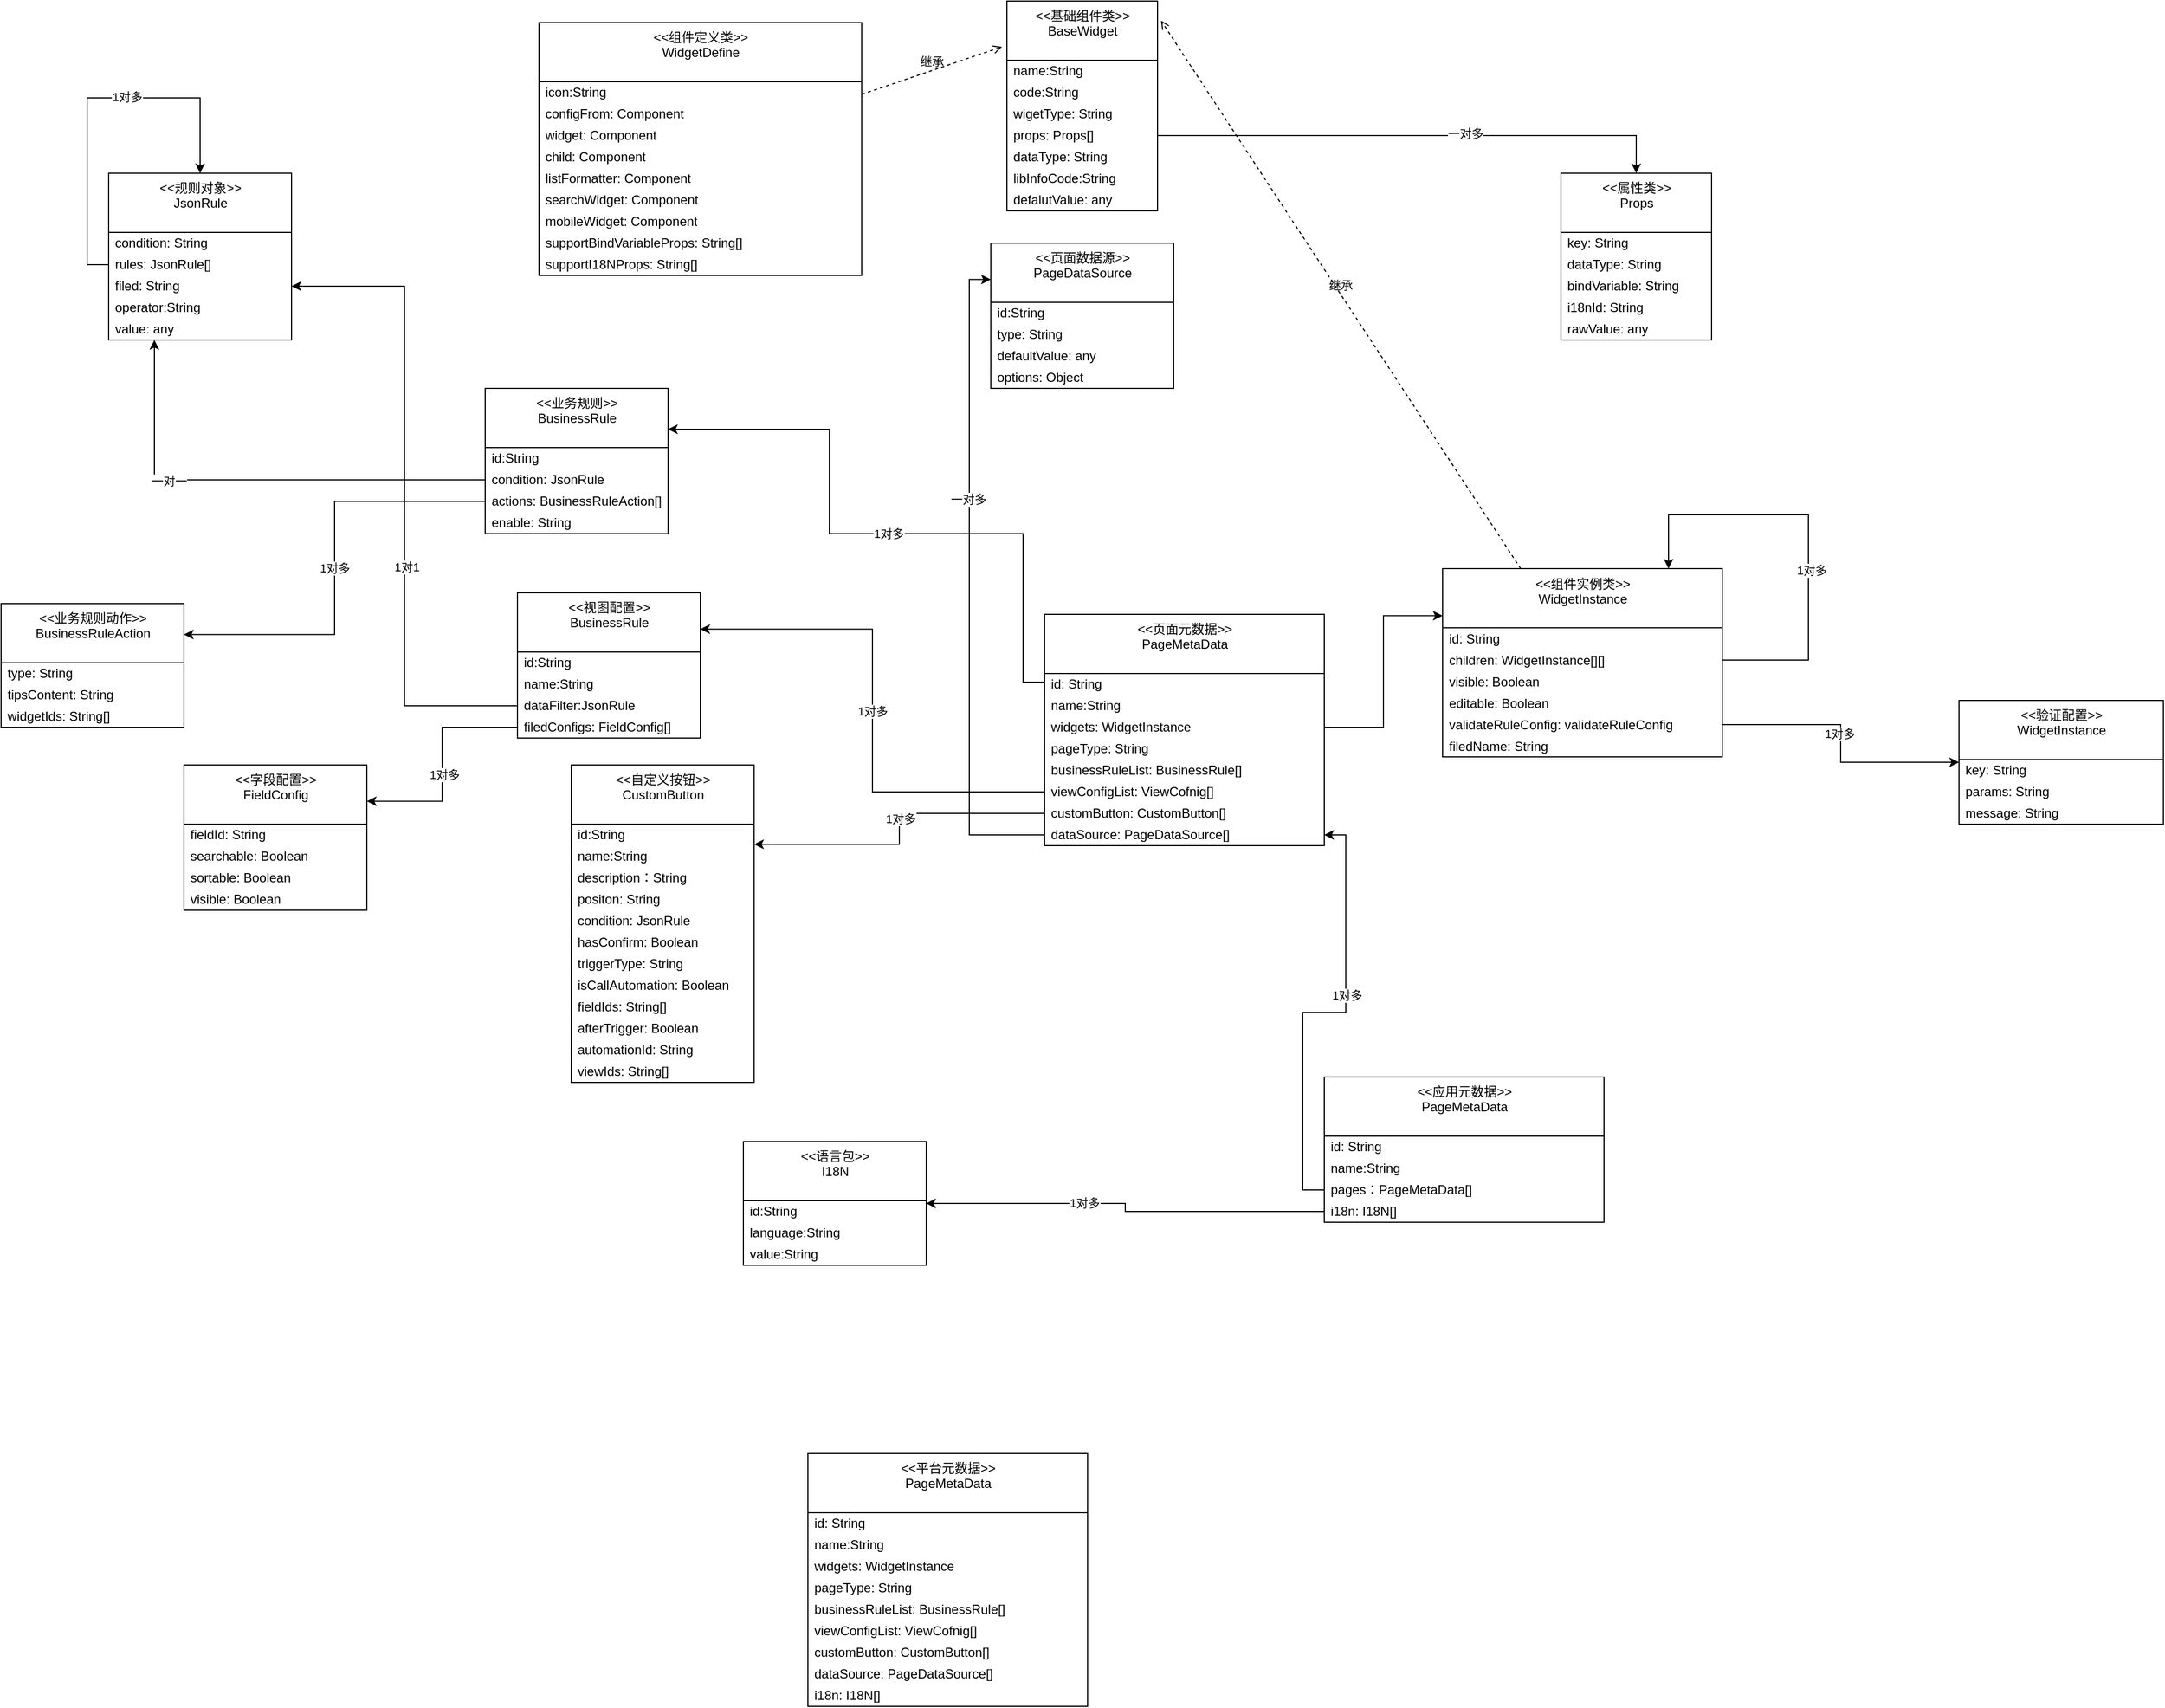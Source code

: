 <mxfile version="17.4.0" type="github">
  <diagram id="vAMlp3YLuijeeZTll3_J" name="Page-1">
    <mxGraphModel dx="2411" dy="1023" grid="1" gridSize="10" guides="1" tooltips="1" connect="1" arrows="1" fold="1" page="1" pageScale="1" pageWidth="827" pageHeight="1169" math="0" shadow="0">
      <root>
        <mxCell id="0" />
        <mxCell id="1" parent="0" />
        <mxCell id="EWt5b8vn7UuF1jzuAeMk-30" value="&amp;lt;&amp;lt;基础组件类&amp;gt;&amp;gt;&lt;br&gt;BaseWidget&lt;br&gt;" style="swimlane;fontStyle=0;align=center;verticalAlign=top;childLayout=stackLayout;horizontal=1;startSize=55;horizontalStack=0;resizeParent=1;resizeParentMax=0;resizeLast=0;collapsible=0;marginBottom=0;html=1;" parent="1" vertex="1">
          <mxGeometry x="235" y="300" width="140" height="195" as="geometry" />
        </mxCell>
        <mxCell id="EWt5b8vn7UuF1jzuAeMk-32" value="name:String" style="text;html=1;strokeColor=none;fillColor=none;align=left;verticalAlign=middle;spacingLeft=4;spacingRight=4;overflow=hidden;rotatable=0;points=[[0,0.5],[1,0.5]];portConstraint=eastwest;" parent="EWt5b8vn7UuF1jzuAeMk-30" vertex="1">
          <mxGeometry y="55" width="140" height="20" as="geometry" />
        </mxCell>
        <mxCell id="EWt5b8vn7UuF1jzuAeMk-39" value="code:String" style="text;html=1;strokeColor=none;fillColor=none;align=left;verticalAlign=middle;spacingLeft=4;spacingRight=4;overflow=hidden;rotatable=0;points=[[0,0.5],[1,0.5]];portConstraint=eastwest;" parent="EWt5b8vn7UuF1jzuAeMk-30" vertex="1">
          <mxGeometry y="75" width="140" height="20" as="geometry" />
        </mxCell>
        <mxCell id="EWt5b8vn7UuF1jzuAeMk-40" value="wigetType: String" style="text;html=1;strokeColor=none;fillColor=none;align=left;verticalAlign=middle;spacingLeft=4;spacingRight=4;overflow=hidden;rotatable=0;points=[[0,0.5],[1,0.5]];portConstraint=eastwest;" parent="EWt5b8vn7UuF1jzuAeMk-30" vertex="1">
          <mxGeometry y="95" width="140" height="20" as="geometry" />
        </mxCell>
        <mxCell id="EWt5b8vn7UuF1jzuAeMk-41" value="props: Props[]" style="text;html=1;strokeColor=none;fillColor=none;align=left;verticalAlign=middle;spacingLeft=4;spacingRight=4;overflow=hidden;rotatable=0;points=[[0,0.5],[1,0.5]];portConstraint=eastwest;" parent="EWt5b8vn7UuF1jzuAeMk-30" vertex="1">
          <mxGeometry y="115" width="140" height="20" as="geometry" />
        </mxCell>
        <mxCell id="EWt5b8vn7UuF1jzuAeMk-42" value="dataType: String" style="text;html=1;strokeColor=none;fillColor=none;align=left;verticalAlign=middle;spacingLeft=4;spacingRight=4;overflow=hidden;rotatable=0;points=[[0,0.5],[1,0.5]];portConstraint=eastwest;" parent="EWt5b8vn7UuF1jzuAeMk-30" vertex="1">
          <mxGeometry y="135" width="140" height="20" as="geometry" />
        </mxCell>
        <mxCell id="EWt5b8vn7UuF1jzuAeMk-33" value="&lt;span style=&quot;color: rgb(0 , 0 , 0)&quot;&gt;libInfoCode:String&lt;/span&gt;" style="text;html=1;strokeColor=none;fillColor=none;align=left;verticalAlign=middle;spacingLeft=4;spacingRight=4;overflow=hidden;rotatable=0;points=[[0,0.5],[1,0.5]];portConstraint=eastwest;fontColor=#808080;" parent="EWt5b8vn7UuF1jzuAeMk-30" vertex="1">
          <mxGeometry y="155" width="140" height="20" as="geometry" />
        </mxCell>
        <mxCell id="EWt5b8vn7UuF1jzuAeMk-43" value="&lt;span style=&quot;color: rgb(0 , 0 , 0)&quot;&gt;defalutValue: any&lt;/span&gt;" style="text;html=1;strokeColor=none;fillColor=none;align=left;verticalAlign=middle;spacingLeft=4;spacingRight=4;overflow=hidden;rotatable=0;points=[[0,0.5],[1,0.5]];portConstraint=eastwest;fontColor=#808080;" parent="EWt5b8vn7UuF1jzuAeMk-30" vertex="1">
          <mxGeometry y="175" width="140" height="20" as="geometry" />
        </mxCell>
        <mxCell id="EWt5b8vn7UuF1jzuAeMk-46" value="&amp;lt;&amp;lt;组件定义类&amp;gt;&amp;gt;&lt;br&gt;WidgetDefine" style="swimlane;fontStyle=0;align=center;verticalAlign=top;childLayout=stackLayout;horizontal=1;startSize=55;horizontalStack=0;resizeParent=1;resizeParentMax=0;resizeLast=0;collapsible=0;marginBottom=0;html=1;" parent="1" vertex="1">
          <mxGeometry x="-200" y="320" width="300" height="235" as="geometry" />
        </mxCell>
        <mxCell id="EWt5b8vn7UuF1jzuAeMk-47" value="icon:String" style="text;html=1;strokeColor=none;fillColor=none;align=left;verticalAlign=middle;spacingLeft=4;spacingRight=4;overflow=hidden;rotatable=0;points=[[0,0.5],[1,0.5]];portConstraint=eastwest;" parent="EWt5b8vn7UuF1jzuAeMk-46" vertex="1">
          <mxGeometry y="55" width="300" height="20" as="geometry" />
        </mxCell>
        <mxCell id="EWt5b8vn7UuF1jzuAeMk-48" value="configFrom: Component" style="text;html=1;strokeColor=none;fillColor=none;align=left;verticalAlign=middle;spacingLeft=4;spacingRight=4;overflow=hidden;rotatable=0;points=[[0,0.5],[1,0.5]];portConstraint=eastwest;" parent="EWt5b8vn7UuF1jzuAeMk-46" vertex="1">
          <mxGeometry y="75" width="300" height="20" as="geometry" />
        </mxCell>
        <mxCell id="EWt5b8vn7UuF1jzuAeMk-49" value="widget: Component" style="text;html=1;strokeColor=none;fillColor=none;align=left;verticalAlign=middle;spacingLeft=4;spacingRight=4;overflow=hidden;rotatable=0;points=[[0,0.5],[1,0.5]];portConstraint=eastwest;" parent="EWt5b8vn7UuF1jzuAeMk-46" vertex="1">
          <mxGeometry y="95" width="300" height="20" as="geometry" />
        </mxCell>
        <mxCell id="EWt5b8vn7UuF1jzuAeMk-50" value="child: Component" style="text;html=1;strokeColor=none;fillColor=none;align=left;verticalAlign=middle;spacingLeft=4;spacingRight=4;overflow=hidden;rotatable=0;points=[[0,0.5],[1,0.5]];portConstraint=eastwest;" parent="EWt5b8vn7UuF1jzuAeMk-46" vertex="1">
          <mxGeometry y="115" width="300" height="20" as="geometry" />
        </mxCell>
        <mxCell id="EWt5b8vn7UuF1jzuAeMk-51" value="listFormatter: Component" style="text;html=1;strokeColor=none;fillColor=none;align=left;verticalAlign=middle;spacingLeft=4;spacingRight=4;overflow=hidden;rotatable=0;points=[[0,0.5],[1,0.5]];portConstraint=eastwest;" parent="EWt5b8vn7UuF1jzuAeMk-46" vertex="1">
          <mxGeometry y="135" width="300" height="20" as="geometry" />
        </mxCell>
        <mxCell id="EWt5b8vn7UuF1jzuAeMk-52" value="&lt;font color=&quot;#000000&quot;&gt;searchWidget: Component&lt;/font&gt;" style="text;html=1;strokeColor=none;fillColor=none;align=left;verticalAlign=middle;spacingLeft=4;spacingRight=4;overflow=hidden;rotatable=0;points=[[0,0.5],[1,0.5]];portConstraint=eastwest;fontColor=#808080;" parent="EWt5b8vn7UuF1jzuAeMk-46" vertex="1">
          <mxGeometry y="155" width="300" height="20" as="geometry" />
        </mxCell>
        <mxCell id="EWt5b8vn7UuF1jzuAeMk-53" value="&lt;span style=&quot;color: rgb(0 , 0 , 0)&quot;&gt;mobileWidget: Component&lt;/span&gt;" style="text;html=1;strokeColor=none;fillColor=none;align=left;verticalAlign=middle;spacingLeft=4;spacingRight=4;overflow=hidden;rotatable=0;points=[[0,0.5],[1,0.5]];portConstraint=eastwest;fontColor=#808080;" parent="EWt5b8vn7UuF1jzuAeMk-46" vertex="1">
          <mxGeometry y="175" width="300" height="20" as="geometry" />
        </mxCell>
        <mxCell id="aLEHj2pvLLhQeSvKvPRY-20" value="&lt;span style=&quot;color: rgb(0 , 0 , 0)&quot;&gt;supportBindVariableProps: String[]&lt;/span&gt;" style="text;html=1;strokeColor=none;fillColor=none;align=left;verticalAlign=middle;spacingLeft=4;spacingRight=4;overflow=hidden;rotatable=0;points=[[0,0.5],[1,0.5]];portConstraint=eastwest;fontColor=#808080;" vertex="1" parent="EWt5b8vn7UuF1jzuAeMk-46">
          <mxGeometry y="195" width="300" height="20" as="geometry" />
        </mxCell>
        <mxCell id="aLEHj2pvLLhQeSvKvPRY-21" value="&lt;span style=&quot;color: rgb(0 , 0 , 0)&quot;&gt;supportI18NProps: String[]&lt;/span&gt;" style="text;html=1;strokeColor=none;fillColor=none;align=left;verticalAlign=middle;spacingLeft=4;spacingRight=4;overflow=hidden;rotatable=0;points=[[0,0.5],[1,0.5]];portConstraint=eastwest;fontColor=#808080;" vertex="1" parent="EWt5b8vn7UuF1jzuAeMk-46">
          <mxGeometry y="215" width="300" height="20" as="geometry" />
        </mxCell>
        <mxCell id="EWt5b8vn7UuF1jzuAeMk-55" value="继承" style="html=1;verticalAlign=bottom;labelBackgroundColor=none;endArrow=open;endFill=0;dashed=1;rounded=0;entryX=-0.033;entryY=0.218;entryDx=0;entryDy=0;entryPerimeter=0;" parent="1" source="EWt5b8vn7UuF1jzuAeMk-46" target="EWt5b8vn7UuF1jzuAeMk-30" edge="1">
          <mxGeometry width="160" relative="1" as="geometry">
            <mxPoint x="480" y="500" as="sourcePoint" />
            <mxPoint x="420" y="310" as="targetPoint" />
          </mxGeometry>
        </mxCell>
        <mxCell id="EWt5b8vn7UuF1jzuAeMk-56" value="&amp;lt;&amp;lt;组件实例类&amp;gt;&amp;gt;&lt;br&gt;WidgetInstance" style="swimlane;fontStyle=0;align=center;verticalAlign=top;childLayout=stackLayout;horizontal=1;startSize=55;horizontalStack=0;resizeParent=1;resizeParentMax=0;resizeLast=0;collapsible=0;marginBottom=0;html=1;" parent="1" vertex="1">
          <mxGeometry x="640" y="827.5" width="260" height="175" as="geometry" />
        </mxCell>
        <mxCell id="EWt5b8vn7UuF1jzuAeMk-57" value="id: String" style="text;html=1;strokeColor=none;fillColor=none;align=left;verticalAlign=middle;spacingLeft=4;spacingRight=4;overflow=hidden;rotatable=0;points=[[0,0.5],[1,0.5]];portConstraint=eastwest;" parent="EWt5b8vn7UuF1jzuAeMk-56" vertex="1">
          <mxGeometry y="55" width="260" height="20" as="geometry" />
        </mxCell>
        <mxCell id="EWt5b8vn7UuF1jzuAeMk-58" value="children: WidgetInstance[][]" style="text;html=1;strokeColor=none;fillColor=none;align=left;verticalAlign=middle;spacingLeft=4;spacingRight=4;overflow=hidden;rotatable=0;points=[[0,0.5],[1,0.5]];portConstraint=eastwest;" parent="EWt5b8vn7UuF1jzuAeMk-56" vertex="1">
          <mxGeometry y="75" width="260" height="20" as="geometry" />
        </mxCell>
        <mxCell id="EWt5b8vn7UuF1jzuAeMk-65" value="visible: Boolean" style="text;html=1;strokeColor=none;fillColor=none;align=left;verticalAlign=middle;spacingLeft=4;spacingRight=4;overflow=hidden;rotatable=0;points=[[0,0.5],[1,0.5]];portConstraint=eastwest;" parent="EWt5b8vn7UuF1jzuAeMk-56" vertex="1">
          <mxGeometry y="95" width="260" height="20" as="geometry" />
        </mxCell>
        <mxCell id="EWt5b8vn7UuF1jzuAeMk-66" value="editable: Boolean" style="text;html=1;strokeColor=none;fillColor=none;align=left;verticalAlign=middle;spacingLeft=4;spacingRight=4;overflow=hidden;rotatable=0;points=[[0,0.5],[1,0.5]];portConstraint=eastwest;" parent="EWt5b8vn7UuF1jzuAeMk-56" vertex="1">
          <mxGeometry y="115" width="260" height="20" as="geometry" />
        </mxCell>
        <mxCell id="EWt5b8vn7UuF1jzuAeMk-77" value="validateRuleConfig: validateRuleConfig" style="text;html=1;strokeColor=none;fillColor=none;align=left;verticalAlign=middle;spacingLeft=4;spacingRight=4;overflow=hidden;rotatable=0;points=[[0,0.5],[1,0.5]];portConstraint=eastwest;" parent="EWt5b8vn7UuF1jzuAeMk-56" vertex="1">
          <mxGeometry y="135" width="260" height="20" as="geometry" />
        </mxCell>
        <mxCell id="EWt5b8vn7UuF1jzuAeMk-78" value="filedName: String" style="text;html=1;strokeColor=none;fillColor=none;align=left;verticalAlign=middle;spacingLeft=4;spacingRight=4;overflow=hidden;rotatable=0;points=[[0,0.5],[1,0.5]];portConstraint=eastwest;" parent="EWt5b8vn7UuF1jzuAeMk-56" vertex="1">
          <mxGeometry y="155" width="260" height="20" as="geometry" />
        </mxCell>
        <mxCell id="EWt5b8vn7UuF1jzuAeMk-68" style="edgeStyle=orthogonalEdgeStyle;rounded=0;orthogonalLoop=1;jettySize=auto;html=1;" parent="EWt5b8vn7UuF1jzuAeMk-56" source="EWt5b8vn7UuF1jzuAeMk-58" target="EWt5b8vn7UuF1jzuAeMk-56" edge="1">
          <mxGeometry relative="1" as="geometry">
            <mxPoint x="260" y="-20" as="targetPoint" />
            <Array as="points">
              <mxPoint x="340" y="85" />
              <mxPoint x="340" y="-50" />
              <mxPoint x="210" y="-50" />
            </Array>
          </mxGeometry>
        </mxCell>
        <mxCell id="EWt5b8vn7UuF1jzuAeMk-69" value="1对多" style="edgeLabel;html=1;align=center;verticalAlign=middle;resizable=0;points=[];" parent="EWt5b8vn7UuF1jzuAeMk-68" vertex="1" connectable="0">
          <mxGeometry x="-0.173" y="-3" relative="1" as="geometry">
            <mxPoint as="offset" />
          </mxGeometry>
        </mxCell>
        <mxCell id="EWt5b8vn7UuF1jzuAeMk-64" value="继承" style="html=1;verticalAlign=bottom;labelBackgroundColor=none;endArrow=open;endFill=0;dashed=1;rounded=0;entryX=1.023;entryY=0.093;entryDx=0;entryDy=0;entryPerimeter=0;" parent="1" source="EWt5b8vn7UuF1jzuAeMk-56" target="EWt5b8vn7UuF1jzuAeMk-30" edge="1">
          <mxGeometry width="160" relative="1" as="geometry">
            <mxPoint x="341.342" y="570" as="sourcePoint" />
            <mxPoint x="507.06" y="255.295" as="targetPoint" />
          </mxGeometry>
        </mxCell>
        <mxCell id="EWt5b8vn7UuF1jzuAeMk-79" value="&amp;lt;&amp;lt;验证配置&amp;gt;&amp;gt;&lt;br&gt;WidgetInstance" style="swimlane;fontStyle=0;align=center;verticalAlign=top;childLayout=stackLayout;horizontal=1;startSize=55;horizontalStack=0;resizeParent=1;resizeParentMax=0;resizeLast=0;collapsible=0;marginBottom=0;html=1;" parent="1" vertex="1">
          <mxGeometry x="1120" y="950" width="190" height="115" as="geometry" />
        </mxCell>
        <mxCell id="EWt5b8vn7UuF1jzuAeMk-80" value="key: String" style="text;html=1;strokeColor=none;fillColor=none;align=left;verticalAlign=middle;spacingLeft=4;spacingRight=4;overflow=hidden;rotatable=0;points=[[0,0.5],[1,0.5]];portConstraint=eastwest;" parent="EWt5b8vn7UuF1jzuAeMk-79" vertex="1">
          <mxGeometry y="55" width="190" height="20" as="geometry" />
        </mxCell>
        <mxCell id="EWt5b8vn7UuF1jzuAeMk-81" value="params: String" style="text;html=1;strokeColor=none;fillColor=none;align=left;verticalAlign=middle;spacingLeft=4;spacingRight=4;overflow=hidden;rotatable=0;points=[[0,0.5],[1,0.5]];portConstraint=eastwest;" parent="EWt5b8vn7UuF1jzuAeMk-79" vertex="1">
          <mxGeometry y="75" width="190" height="20" as="geometry" />
        </mxCell>
        <mxCell id="EWt5b8vn7UuF1jzuAeMk-82" value="message: String" style="text;html=1;strokeColor=none;fillColor=none;align=left;verticalAlign=middle;spacingLeft=4;spacingRight=4;overflow=hidden;rotatable=0;points=[[0,0.5],[1,0.5]];portConstraint=eastwest;" parent="EWt5b8vn7UuF1jzuAeMk-79" vertex="1">
          <mxGeometry y="95" width="190" height="20" as="geometry" />
        </mxCell>
        <mxCell id="EWt5b8vn7UuF1jzuAeMk-89" style="edgeStyle=orthogonalEdgeStyle;rounded=0;orthogonalLoop=1;jettySize=auto;html=1;exitX=1;exitY=0.5;exitDx=0;exitDy=0;" parent="1" source="EWt5b8vn7UuF1jzuAeMk-77" target="EWt5b8vn7UuF1jzuAeMk-79" edge="1">
          <mxGeometry relative="1" as="geometry" />
        </mxCell>
        <mxCell id="EWt5b8vn7UuF1jzuAeMk-90" value="1对多" style="edgeLabel;html=1;align=center;verticalAlign=middle;resizable=0;points=[];" parent="EWt5b8vn7UuF1jzuAeMk-89" vertex="1" connectable="0">
          <mxGeometry x="-0.069" y="-1" relative="1" as="geometry">
            <mxPoint as="offset" />
          </mxGeometry>
        </mxCell>
        <mxCell id="EWt5b8vn7UuF1jzuAeMk-91" value="&amp;lt;&amp;lt;页面元数据&amp;gt;&amp;gt;&lt;br&gt;PageMetaData" style="swimlane;fontStyle=0;align=center;verticalAlign=top;childLayout=stackLayout;horizontal=1;startSize=55;horizontalStack=0;resizeParent=1;resizeParentMax=0;resizeLast=0;collapsible=0;marginBottom=0;html=1;" parent="1" vertex="1">
          <mxGeometry x="270" y="870" width="260" height="215" as="geometry" />
        </mxCell>
        <mxCell id="EWt5b8vn7UuF1jzuAeMk-92" value="id: String" style="text;html=1;strokeColor=none;fillColor=none;align=left;verticalAlign=middle;spacingLeft=4;spacingRight=4;overflow=hidden;rotatable=0;points=[[0,0.5],[1,0.5]];portConstraint=eastwest;" parent="EWt5b8vn7UuF1jzuAeMk-91" vertex="1">
          <mxGeometry y="55" width="260" height="20" as="geometry" />
        </mxCell>
        <mxCell id="EWt5b8vn7UuF1jzuAeMk-93" value="name:String" style="text;html=1;strokeColor=none;fillColor=none;align=left;verticalAlign=middle;spacingLeft=4;spacingRight=4;overflow=hidden;rotatable=0;points=[[0,0.5],[1,0.5]];portConstraint=eastwest;" parent="EWt5b8vn7UuF1jzuAeMk-91" vertex="1">
          <mxGeometry y="75" width="260" height="20" as="geometry" />
        </mxCell>
        <mxCell id="EWt5b8vn7UuF1jzuAeMk-94" value="widgets: WidgetInstance" style="text;html=1;strokeColor=none;fillColor=none;align=left;verticalAlign=middle;spacingLeft=4;spacingRight=4;overflow=hidden;rotatable=0;points=[[0,0.5],[1,0.5]];portConstraint=eastwest;" parent="EWt5b8vn7UuF1jzuAeMk-91" vertex="1">
          <mxGeometry y="95" width="260" height="20" as="geometry" />
        </mxCell>
        <mxCell id="EWt5b8vn7UuF1jzuAeMk-95" value="pageType: String" style="text;html=1;strokeColor=none;fillColor=none;align=left;verticalAlign=middle;spacingLeft=4;spacingRight=4;overflow=hidden;rotatable=0;points=[[0,0.5],[1,0.5]];portConstraint=eastwest;" parent="EWt5b8vn7UuF1jzuAeMk-91" vertex="1">
          <mxGeometry y="115" width="260" height="20" as="geometry" />
        </mxCell>
        <mxCell id="EWt5b8vn7UuF1jzuAeMk-96" value="businessRuleList: BusinessRule[]" style="text;html=1;strokeColor=none;fillColor=none;align=left;verticalAlign=middle;spacingLeft=4;spacingRight=4;overflow=hidden;rotatable=0;points=[[0,0.5],[1,0.5]];portConstraint=eastwest;" parent="EWt5b8vn7UuF1jzuAeMk-91" vertex="1">
          <mxGeometry y="135" width="260" height="20" as="geometry" />
        </mxCell>
        <mxCell id="EWt5b8vn7UuF1jzuAeMk-97" value="viewConfigList: ViewCofnig[]" style="text;html=1;strokeColor=none;fillColor=none;align=left;verticalAlign=middle;spacingLeft=4;spacingRight=4;overflow=hidden;rotatable=0;points=[[0,0.5],[1,0.5]];portConstraint=eastwest;" parent="EWt5b8vn7UuF1jzuAeMk-91" vertex="1">
          <mxGeometry y="155" width="260" height="20" as="geometry" />
        </mxCell>
        <mxCell id="EWt5b8vn7UuF1jzuAeMk-102" value="customButton: CustomButton[]" style="text;html=1;strokeColor=none;fillColor=none;align=left;verticalAlign=middle;spacingLeft=4;spacingRight=4;overflow=hidden;rotatable=0;points=[[0,0.5],[1,0.5]];portConstraint=eastwest;" parent="EWt5b8vn7UuF1jzuAeMk-91" vertex="1">
          <mxGeometry y="175" width="260" height="20" as="geometry" />
        </mxCell>
        <mxCell id="0nsjgeY7RRaT_HOc3P06-43" value="dataSource: PageDataSource[]" style="text;html=1;strokeColor=none;fillColor=none;align=left;verticalAlign=middle;spacingLeft=4;spacingRight=4;overflow=hidden;rotatable=0;points=[[0,0.5],[1,0.5]];portConstraint=eastwest;" parent="EWt5b8vn7UuF1jzuAeMk-91" vertex="1">
          <mxGeometry y="195" width="260" height="20" as="geometry" />
        </mxCell>
        <mxCell id="0nsjgeY7RRaT_HOc3P06-1" value="&amp;lt;&amp;lt;属性类&amp;gt;&amp;gt;&lt;br&gt;Props" style="swimlane;fontStyle=0;align=center;verticalAlign=top;childLayout=stackLayout;horizontal=1;startSize=55;horizontalStack=0;resizeParent=1;resizeParentMax=0;resizeLast=0;collapsible=0;marginBottom=0;html=1;" parent="1" vertex="1">
          <mxGeometry x="750" y="460" width="140" height="155" as="geometry" />
        </mxCell>
        <mxCell id="0nsjgeY7RRaT_HOc3P06-2" value="key: String" style="text;html=1;strokeColor=none;fillColor=none;align=left;verticalAlign=middle;spacingLeft=4;spacingRight=4;overflow=hidden;rotatable=0;points=[[0,0.5],[1,0.5]];portConstraint=eastwest;" parent="0nsjgeY7RRaT_HOc3P06-1" vertex="1">
          <mxGeometry y="55" width="140" height="20" as="geometry" />
        </mxCell>
        <mxCell id="0nsjgeY7RRaT_HOc3P06-3" value="dataType: String" style="text;html=1;strokeColor=none;fillColor=none;align=left;verticalAlign=middle;spacingLeft=4;spacingRight=4;overflow=hidden;rotatable=0;points=[[0,0.5],[1,0.5]];portConstraint=eastwest;" parent="0nsjgeY7RRaT_HOc3P06-1" vertex="1">
          <mxGeometry y="75" width="140" height="20" as="geometry" />
        </mxCell>
        <mxCell id="0nsjgeY7RRaT_HOc3P06-9" value="bindVariable: String" style="text;html=1;strokeColor=none;fillColor=none;align=left;verticalAlign=middle;spacingLeft=4;spacingRight=4;overflow=hidden;rotatable=0;points=[[0,0.5],[1,0.5]];portConstraint=eastwest;" parent="0nsjgeY7RRaT_HOc3P06-1" vertex="1">
          <mxGeometry y="95" width="140" height="20" as="geometry" />
        </mxCell>
        <mxCell id="0nsjgeY7RRaT_HOc3P06-10" value="i18nId: String" style="text;html=1;strokeColor=none;fillColor=none;align=left;verticalAlign=middle;spacingLeft=4;spacingRight=4;overflow=hidden;rotatable=0;points=[[0,0.5],[1,0.5]];portConstraint=eastwest;" parent="0nsjgeY7RRaT_HOc3P06-1" vertex="1">
          <mxGeometry y="115" width="140" height="20" as="geometry" />
        </mxCell>
        <mxCell id="0nsjgeY7RRaT_HOc3P06-11" value="rawValue: any" style="text;html=1;strokeColor=none;fillColor=none;align=left;verticalAlign=middle;spacingLeft=4;spacingRight=4;overflow=hidden;rotatable=0;points=[[0,0.5],[1,0.5]];portConstraint=eastwest;" parent="0nsjgeY7RRaT_HOc3P06-1" vertex="1">
          <mxGeometry y="135" width="140" height="20" as="geometry" />
        </mxCell>
        <mxCell id="0nsjgeY7RRaT_HOc3P06-12" style="edgeStyle=orthogonalEdgeStyle;rounded=0;orthogonalLoop=1;jettySize=auto;html=1;entryX=0.5;entryY=0;entryDx=0;entryDy=0;" parent="1" source="EWt5b8vn7UuF1jzuAeMk-41" target="0nsjgeY7RRaT_HOc3P06-1" edge="1">
          <mxGeometry relative="1" as="geometry" />
        </mxCell>
        <mxCell id="0nsjgeY7RRaT_HOc3P06-13" value="一对多" style="edgeLabel;html=1;align=center;verticalAlign=middle;resizable=0;points=[];" parent="0nsjgeY7RRaT_HOc3P06-12" vertex="1" connectable="0">
          <mxGeometry x="0.19" y="2" relative="1" as="geometry">
            <mxPoint as="offset" />
          </mxGeometry>
        </mxCell>
        <mxCell id="0nsjgeY7RRaT_HOc3P06-15" value="&amp;lt;&amp;lt;业务规则&amp;gt;&amp;gt;&lt;br&gt;BusinessRule" style="swimlane;fontStyle=0;align=center;verticalAlign=top;childLayout=stackLayout;horizontal=1;startSize=55;horizontalStack=0;resizeParent=1;resizeParentMax=0;resizeLast=0;collapsible=0;marginBottom=0;html=1;" parent="1" vertex="1">
          <mxGeometry x="-250" y="660" width="170" height="135" as="geometry" />
        </mxCell>
        <mxCell id="0nsjgeY7RRaT_HOc3P06-16" value="id:String" style="text;html=1;strokeColor=none;fillColor=none;align=left;verticalAlign=middle;spacingLeft=4;spacingRight=4;overflow=hidden;rotatable=0;points=[[0,0.5],[1,0.5]];portConstraint=eastwest;" parent="0nsjgeY7RRaT_HOc3P06-15" vertex="1">
          <mxGeometry y="55" width="170" height="20" as="geometry" />
        </mxCell>
        <mxCell id="0nsjgeY7RRaT_HOc3P06-17" value="condition: JsonRule" style="text;html=1;strokeColor=none;fillColor=none;align=left;verticalAlign=middle;spacingLeft=4;spacingRight=4;overflow=hidden;rotatable=0;points=[[0,0.5],[1,0.5]];portConstraint=eastwest;" parent="0nsjgeY7RRaT_HOc3P06-15" vertex="1">
          <mxGeometry y="75" width="170" height="20" as="geometry" />
        </mxCell>
        <mxCell id="0nsjgeY7RRaT_HOc3P06-18" value="actions: BusinessRuleAction[]" style="text;html=1;strokeColor=none;fillColor=none;align=left;verticalAlign=middle;spacingLeft=4;spacingRight=4;overflow=hidden;rotatable=0;points=[[0,0.5],[1,0.5]];portConstraint=eastwest;" parent="0nsjgeY7RRaT_HOc3P06-15" vertex="1">
          <mxGeometry y="95" width="170" height="20" as="geometry" />
        </mxCell>
        <mxCell id="0nsjgeY7RRaT_HOc3P06-19" value="enable: String" style="text;html=1;strokeColor=none;fillColor=none;align=left;verticalAlign=middle;spacingLeft=4;spacingRight=4;overflow=hidden;rotatable=0;points=[[0,0.5],[1,0.5]];portConstraint=eastwest;" parent="0nsjgeY7RRaT_HOc3P06-15" vertex="1">
          <mxGeometry y="115" width="170" height="20" as="geometry" />
        </mxCell>
        <mxCell id="0nsjgeY7RRaT_HOc3P06-23" style="edgeStyle=orthogonalEdgeStyle;rounded=0;orthogonalLoop=1;jettySize=auto;html=1;exitX=0;exitY=0.5;exitDx=0;exitDy=0;" parent="1" source="EWt5b8vn7UuF1jzuAeMk-96" target="0nsjgeY7RRaT_HOc3P06-15" edge="1">
          <mxGeometry relative="1" as="geometry">
            <Array as="points">
              <mxPoint x="250" y="933" />
              <mxPoint x="250" y="795" />
              <mxPoint x="70" y="795" />
              <mxPoint x="70" y="698" />
            </Array>
          </mxGeometry>
        </mxCell>
        <mxCell id="0nsjgeY7RRaT_HOc3P06-24" value="1对多" style="edgeLabel;html=1;align=center;verticalAlign=middle;resizable=0;points=[];" parent="0nsjgeY7RRaT_HOc3P06-23" vertex="1" connectable="0">
          <mxGeometry x="-0.08" y="-1" relative="1" as="geometry">
            <mxPoint x="-58" y="1" as="offset" />
          </mxGeometry>
        </mxCell>
        <mxCell id="0nsjgeY7RRaT_HOc3P06-26" style="edgeStyle=orthogonalEdgeStyle;rounded=0;orthogonalLoop=1;jettySize=auto;html=1;exitX=1;exitY=0.5;exitDx=0;exitDy=0;entryX=0;entryY=0.25;entryDx=0;entryDy=0;" parent="1" source="EWt5b8vn7UuF1jzuAeMk-94" target="EWt5b8vn7UuF1jzuAeMk-56" edge="1">
          <mxGeometry relative="1" as="geometry" />
        </mxCell>
        <mxCell id="0nsjgeY7RRaT_HOc3P06-27" value="&amp;lt;&amp;lt;业务规则动作&amp;gt;&amp;gt;&lt;br&gt;&lt;span style=&quot;text-align: left&quot;&gt;BusinessRuleAction&lt;/span&gt;" style="swimlane;fontStyle=0;align=center;verticalAlign=top;childLayout=stackLayout;horizontal=1;startSize=55;horizontalStack=0;resizeParent=1;resizeParentMax=0;resizeLast=0;collapsible=0;marginBottom=0;html=1;" parent="1" vertex="1">
          <mxGeometry x="-700" y="860" width="170" height="115" as="geometry" />
        </mxCell>
        <mxCell id="0nsjgeY7RRaT_HOc3P06-28" value="type: String" style="text;html=1;strokeColor=none;fillColor=none;align=left;verticalAlign=middle;spacingLeft=4;spacingRight=4;overflow=hidden;rotatable=0;points=[[0,0.5],[1,0.5]];portConstraint=eastwest;" parent="0nsjgeY7RRaT_HOc3P06-27" vertex="1">
          <mxGeometry y="55" width="170" height="20" as="geometry" />
        </mxCell>
        <mxCell id="0nsjgeY7RRaT_HOc3P06-29" value="tipsContent: String" style="text;html=1;strokeColor=none;fillColor=none;align=left;verticalAlign=middle;spacingLeft=4;spacingRight=4;overflow=hidden;rotatable=0;points=[[0,0.5],[1,0.5]];portConstraint=eastwest;" parent="0nsjgeY7RRaT_HOc3P06-27" vertex="1">
          <mxGeometry y="75" width="170" height="20" as="geometry" />
        </mxCell>
        <mxCell id="0nsjgeY7RRaT_HOc3P06-31" value="widgetIds: String[]" style="text;html=1;strokeColor=none;fillColor=none;align=left;verticalAlign=middle;spacingLeft=4;spacingRight=4;overflow=hidden;rotatable=0;points=[[0,0.5],[1,0.5]];portConstraint=eastwest;" parent="0nsjgeY7RRaT_HOc3P06-27" vertex="1">
          <mxGeometry y="95" width="170" height="20" as="geometry" />
        </mxCell>
        <mxCell id="0nsjgeY7RRaT_HOc3P06-32" value="1对多" style="edgeStyle=orthogonalEdgeStyle;rounded=0;orthogonalLoop=1;jettySize=auto;html=1;exitX=0;exitY=0.5;exitDx=0;exitDy=0;entryX=1;entryY=0.25;entryDx=0;entryDy=0;" parent="1" source="0nsjgeY7RRaT_HOc3P06-18" target="0nsjgeY7RRaT_HOc3P06-27" edge="1">
          <mxGeometry relative="1" as="geometry" />
        </mxCell>
        <mxCell id="0nsjgeY7RRaT_HOc3P06-33" value="&amp;lt;&amp;lt;规则对象&amp;gt;&amp;gt;&lt;br&gt;JsonRule" style="swimlane;fontStyle=0;align=center;verticalAlign=top;childLayout=stackLayout;horizontal=1;startSize=55;horizontalStack=0;resizeParent=1;resizeParentMax=0;resizeLast=0;collapsible=0;marginBottom=0;html=1;" parent="1" vertex="1">
          <mxGeometry x="-600" y="460" width="170" height="155" as="geometry" />
        </mxCell>
        <mxCell id="0nsjgeY7RRaT_HOc3P06-34" value="condition: String" style="text;html=1;strokeColor=none;fillColor=none;align=left;verticalAlign=middle;spacingLeft=4;spacingRight=4;overflow=hidden;rotatable=0;points=[[0,0.5],[1,0.5]];portConstraint=eastwest;" parent="0nsjgeY7RRaT_HOc3P06-33" vertex="1">
          <mxGeometry y="55" width="170" height="20" as="geometry" />
        </mxCell>
        <mxCell id="0nsjgeY7RRaT_HOc3P06-35" value="rules: JsonRule[]" style="text;html=1;strokeColor=none;fillColor=none;align=left;verticalAlign=middle;spacingLeft=4;spacingRight=4;overflow=hidden;rotatable=0;points=[[0,0.5],[1,0.5]];portConstraint=eastwest;" parent="0nsjgeY7RRaT_HOc3P06-33" vertex="1">
          <mxGeometry y="75" width="170" height="20" as="geometry" />
        </mxCell>
        <mxCell id="0nsjgeY7RRaT_HOc3P06-36" value="filed: String" style="text;html=1;strokeColor=none;fillColor=none;align=left;verticalAlign=middle;spacingLeft=4;spacingRight=4;overflow=hidden;rotatable=0;points=[[0,0.5],[1,0.5]];portConstraint=eastwest;" parent="0nsjgeY7RRaT_HOc3P06-33" vertex="1">
          <mxGeometry y="95" width="170" height="20" as="geometry" />
        </mxCell>
        <mxCell id="0nsjgeY7RRaT_HOc3P06-37" value="operator:String" style="text;html=1;strokeColor=none;fillColor=none;align=left;verticalAlign=middle;spacingLeft=4;spacingRight=4;overflow=hidden;rotatable=0;points=[[0,0.5],[1,0.5]];portConstraint=eastwest;" parent="0nsjgeY7RRaT_HOc3P06-33" vertex="1">
          <mxGeometry y="115" width="170" height="20" as="geometry" />
        </mxCell>
        <mxCell id="0nsjgeY7RRaT_HOc3P06-38" value="value: any" style="text;html=1;strokeColor=none;fillColor=none;align=left;verticalAlign=middle;spacingLeft=4;spacingRight=4;overflow=hidden;rotatable=0;points=[[0,0.5],[1,0.5]];portConstraint=eastwest;" parent="0nsjgeY7RRaT_HOc3P06-33" vertex="1">
          <mxGeometry y="135" width="170" height="20" as="geometry" />
        </mxCell>
        <mxCell id="0nsjgeY7RRaT_HOc3P06-39" style="edgeStyle=orthogonalEdgeStyle;rounded=0;orthogonalLoop=1;jettySize=auto;html=1;exitX=0;exitY=0.5;exitDx=0;exitDy=0;" parent="0nsjgeY7RRaT_HOc3P06-33" source="0nsjgeY7RRaT_HOc3P06-35" target="0nsjgeY7RRaT_HOc3P06-33" edge="1">
          <mxGeometry relative="1" as="geometry">
            <mxPoint x="-40" y="-10" as="targetPoint" />
            <Array as="points">
              <mxPoint x="-20" y="85" />
              <mxPoint x="-20" y="-70" />
              <mxPoint x="85" y="-70" />
            </Array>
          </mxGeometry>
        </mxCell>
        <mxCell id="0nsjgeY7RRaT_HOc3P06-40" value="1对多" style="edgeLabel;html=1;align=center;verticalAlign=middle;resizable=0;points=[];" parent="0nsjgeY7RRaT_HOc3P06-39" vertex="1" connectable="0">
          <mxGeometry x="0.208" y="1" relative="1" as="geometry">
            <mxPoint as="offset" />
          </mxGeometry>
        </mxCell>
        <mxCell id="0nsjgeY7RRaT_HOc3P06-41" style="edgeStyle=orthogonalEdgeStyle;rounded=0;orthogonalLoop=1;jettySize=auto;html=1;exitX=0;exitY=0.5;exitDx=0;exitDy=0;entryX=0.25;entryY=1;entryDx=0;entryDy=0;" parent="1" source="0nsjgeY7RRaT_HOc3P06-17" target="0nsjgeY7RRaT_HOc3P06-33" edge="1">
          <mxGeometry relative="1" as="geometry" />
        </mxCell>
        <mxCell id="0nsjgeY7RRaT_HOc3P06-42" value="一对一" style="edgeLabel;html=1;align=center;verticalAlign=middle;resizable=0;points=[];" parent="0nsjgeY7RRaT_HOc3P06-41" vertex="1" connectable="0">
          <mxGeometry x="0.345" y="1" relative="1" as="geometry">
            <mxPoint as="offset" />
          </mxGeometry>
        </mxCell>
        <mxCell id="0nsjgeY7RRaT_HOc3P06-44" value="&amp;lt;&amp;lt;视图配置&amp;gt;&amp;gt;&lt;br&gt;BusinessRule" style="swimlane;fontStyle=0;align=center;verticalAlign=top;childLayout=stackLayout;horizontal=1;startSize=55;horizontalStack=0;resizeParent=1;resizeParentMax=0;resizeLast=0;collapsible=0;marginBottom=0;html=1;" parent="1" vertex="1">
          <mxGeometry x="-220" y="850" width="170" height="135" as="geometry" />
        </mxCell>
        <mxCell id="0nsjgeY7RRaT_HOc3P06-45" value="id:String" style="text;html=1;strokeColor=none;fillColor=none;align=left;verticalAlign=middle;spacingLeft=4;spacingRight=4;overflow=hidden;rotatable=0;points=[[0,0.5],[1,0.5]];portConstraint=eastwest;" parent="0nsjgeY7RRaT_HOc3P06-44" vertex="1">
          <mxGeometry y="55" width="170" height="20" as="geometry" />
        </mxCell>
        <mxCell id="0nsjgeY7RRaT_HOc3P06-46" value="name:String" style="text;html=1;strokeColor=none;fillColor=none;align=left;verticalAlign=middle;spacingLeft=4;spacingRight=4;overflow=hidden;rotatable=0;points=[[0,0.5],[1,0.5]];portConstraint=eastwest;" parent="0nsjgeY7RRaT_HOc3P06-44" vertex="1">
          <mxGeometry y="75" width="170" height="20" as="geometry" />
        </mxCell>
        <mxCell id="0nsjgeY7RRaT_HOc3P06-47" value="dataFilter:JsonRule" style="text;html=1;strokeColor=none;fillColor=none;align=left;verticalAlign=middle;spacingLeft=4;spacingRight=4;overflow=hidden;rotatable=0;points=[[0,0.5],[1,0.5]];portConstraint=eastwest;" parent="0nsjgeY7RRaT_HOc3P06-44" vertex="1">
          <mxGeometry y="95" width="170" height="20" as="geometry" />
        </mxCell>
        <mxCell id="0nsjgeY7RRaT_HOc3P06-48" value="filedConfigs: FieldConfig[]" style="text;html=1;strokeColor=none;fillColor=none;align=left;verticalAlign=middle;spacingLeft=4;spacingRight=4;overflow=hidden;rotatable=0;points=[[0,0.5],[1,0.5]];portConstraint=eastwest;" parent="0nsjgeY7RRaT_HOc3P06-44" vertex="1">
          <mxGeometry y="115" width="170" height="20" as="geometry" />
        </mxCell>
        <mxCell id="0nsjgeY7RRaT_HOc3P06-49" style="edgeStyle=orthogonalEdgeStyle;rounded=0;orthogonalLoop=1;jettySize=auto;html=1;exitX=0;exitY=0.5;exitDx=0;exitDy=0;entryX=1;entryY=0.5;entryDx=0;entryDy=0;" parent="1" source="0nsjgeY7RRaT_HOc3P06-47" target="0nsjgeY7RRaT_HOc3P06-36" edge="1">
          <mxGeometry relative="1" as="geometry">
            <mxPoint x="-340" y="660" as="targetPoint" />
          </mxGeometry>
        </mxCell>
        <mxCell id="0nsjgeY7RRaT_HOc3P06-50" value="1对1" style="edgeLabel;html=1;align=center;verticalAlign=middle;resizable=0;points=[];" parent="0nsjgeY7RRaT_HOc3P06-49" vertex="1" connectable="0">
          <mxGeometry x="-0.217" y="-2" relative="1" as="geometry">
            <mxPoint y="1" as="offset" />
          </mxGeometry>
        </mxCell>
        <mxCell id="0nsjgeY7RRaT_HOc3P06-51" value="&amp;lt;&amp;lt;字段配置&amp;gt;&amp;gt;&lt;br&gt;FieldConfig" style="swimlane;fontStyle=0;align=center;verticalAlign=top;childLayout=stackLayout;horizontal=1;startSize=55;horizontalStack=0;resizeParent=1;resizeParentMax=0;resizeLast=0;collapsible=0;marginBottom=0;html=1;" parent="1" vertex="1">
          <mxGeometry x="-530" y="1010" width="170" height="135" as="geometry" />
        </mxCell>
        <mxCell id="0nsjgeY7RRaT_HOc3P06-52" value="fieldId: String" style="text;html=1;strokeColor=none;fillColor=none;align=left;verticalAlign=middle;spacingLeft=4;spacingRight=4;overflow=hidden;rotatable=0;points=[[0,0.5],[1,0.5]];portConstraint=eastwest;" parent="0nsjgeY7RRaT_HOc3P06-51" vertex="1">
          <mxGeometry y="55" width="170" height="20" as="geometry" />
        </mxCell>
        <mxCell id="0nsjgeY7RRaT_HOc3P06-53" value="searchable: Boolean" style="text;html=1;strokeColor=none;fillColor=none;align=left;verticalAlign=middle;spacingLeft=4;spacingRight=4;overflow=hidden;rotatable=0;points=[[0,0.5],[1,0.5]];portConstraint=eastwest;" parent="0nsjgeY7RRaT_HOc3P06-51" vertex="1">
          <mxGeometry y="75" width="170" height="20" as="geometry" />
        </mxCell>
        <mxCell id="0nsjgeY7RRaT_HOc3P06-54" value="sortable: Boolean" style="text;html=1;strokeColor=none;fillColor=none;align=left;verticalAlign=middle;spacingLeft=4;spacingRight=4;overflow=hidden;rotatable=0;points=[[0,0.5],[1,0.5]];portConstraint=eastwest;" parent="0nsjgeY7RRaT_HOc3P06-51" vertex="1">
          <mxGeometry y="95" width="170" height="20" as="geometry" />
        </mxCell>
        <mxCell id="0nsjgeY7RRaT_HOc3P06-55" value="visible: Boolean" style="text;html=1;strokeColor=none;fillColor=none;align=left;verticalAlign=middle;spacingLeft=4;spacingRight=4;overflow=hidden;rotatable=0;points=[[0,0.5],[1,0.5]];portConstraint=eastwest;" parent="0nsjgeY7RRaT_HOc3P06-51" vertex="1">
          <mxGeometry y="115" width="170" height="20" as="geometry" />
        </mxCell>
        <mxCell id="0nsjgeY7RRaT_HOc3P06-56" style="edgeStyle=orthogonalEdgeStyle;rounded=0;orthogonalLoop=1;jettySize=auto;html=1;exitX=0;exitY=0.5;exitDx=0;exitDy=0;entryX=1;entryY=0.25;entryDx=0;entryDy=0;" parent="1" source="0nsjgeY7RRaT_HOc3P06-48" target="0nsjgeY7RRaT_HOc3P06-51" edge="1">
          <mxGeometry relative="1" as="geometry" />
        </mxCell>
        <mxCell id="0nsjgeY7RRaT_HOc3P06-57" value="1对多" style="edgeLabel;html=1;align=center;verticalAlign=middle;resizable=0;points=[];" parent="0nsjgeY7RRaT_HOc3P06-56" vertex="1" connectable="0">
          <mxGeometry x="0.085" y="2" relative="1" as="geometry">
            <mxPoint as="offset" />
          </mxGeometry>
        </mxCell>
        <mxCell id="0nsjgeY7RRaT_HOc3P06-58" value="1对多" style="edgeStyle=orthogonalEdgeStyle;rounded=0;orthogonalLoop=1;jettySize=auto;html=1;exitX=0;exitY=0.5;exitDx=0;exitDy=0;entryX=1;entryY=0.25;entryDx=0;entryDy=0;" parent="1" source="EWt5b8vn7UuF1jzuAeMk-97" target="0nsjgeY7RRaT_HOc3P06-44" edge="1">
          <mxGeometry relative="1" as="geometry" />
        </mxCell>
        <mxCell id="0nsjgeY7RRaT_HOc3P06-59" value="&amp;lt;&amp;lt;自定义按钮&amp;gt;&amp;gt;&lt;br&gt;CustomButton" style="swimlane;fontStyle=0;align=center;verticalAlign=top;childLayout=stackLayout;horizontal=1;startSize=55;horizontalStack=0;resizeParent=1;resizeParentMax=0;resizeLast=0;collapsible=0;marginBottom=0;html=1;" parent="1" vertex="1">
          <mxGeometry x="-170" y="1010" width="170" height="295" as="geometry" />
        </mxCell>
        <mxCell id="0nsjgeY7RRaT_HOc3P06-60" value="id:String" style="text;html=1;strokeColor=none;fillColor=none;align=left;verticalAlign=middle;spacingLeft=4;spacingRight=4;overflow=hidden;rotatable=0;points=[[0,0.5],[1,0.5]];portConstraint=eastwest;" parent="0nsjgeY7RRaT_HOc3P06-59" vertex="1">
          <mxGeometry y="55" width="170" height="20" as="geometry" />
        </mxCell>
        <mxCell id="0nsjgeY7RRaT_HOc3P06-61" value="name:String" style="text;html=1;strokeColor=none;fillColor=none;align=left;verticalAlign=middle;spacingLeft=4;spacingRight=4;overflow=hidden;rotatable=0;points=[[0,0.5],[1,0.5]];portConstraint=eastwest;" parent="0nsjgeY7RRaT_HOc3P06-59" vertex="1">
          <mxGeometry y="75" width="170" height="20" as="geometry" />
        </mxCell>
        <mxCell id="0nsjgeY7RRaT_HOc3P06-62" value="description：String" style="text;html=1;strokeColor=none;fillColor=none;align=left;verticalAlign=middle;spacingLeft=4;spacingRight=4;overflow=hidden;rotatable=0;points=[[0,0.5],[1,0.5]];portConstraint=eastwest;" parent="0nsjgeY7RRaT_HOc3P06-59" vertex="1">
          <mxGeometry y="95" width="170" height="20" as="geometry" />
        </mxCell>
        <mxCell id="0nsjgeY7RRaT_HOc3P06-63" value="positon: String" style="text;html=1;strokeColor=none;fillColor=none;align=left;verticalAlign=middle;spacingLeft=4;spacingRight=4;overflow=hidden;rotatable=0;points=[[0,0.5],[1,0.5]];portConstraint=eastwest;" parent="0nsjgeY7RRaT_HOc3P06-59" vertex="1">
          <mxGeometry y="115" width="170" height="20" as="geometry" />
        </mxCell>
        <mxCell id="0nsjgeY7RRaT_HOc3P06-66" value="condition: JsonRule" style="text;html=1;strokeColor=none;fillColor=none;align=left;verticalAlign=middle;spacingLeft=4;spacingRight=4;overflow=hidden;rotatable=0;points=[[0,0.5],[1,0.5]];portConstraint=eastwest;" parent="0nsjgeY7RRaT_HOc3P06-59" vertex="1">
          <mxGeometry y="135" width="170" height="20" as="geometry" />
        </mxCell>
        <mxCell id="0nsjgeY7RRaT_HOc3P06-67" value="hasConfirm: Boolean" style="text;html=1;strokeColor=none;fillColor=none;align=left;verticalAlign=middle;spacingLeft=4;spacingRight=4;overflow=hidden;rotatable=0;points=[[0,0.5],[1,0.5]];portConstraint=eastwest;" parent="0nsjgeY7RRaT_HOc3P06-59" vertex="1">
          <mxGeometry y="155" width="170" height="20" as="geometry" />
        </mxCell>
        <mxCell id="0nsjgeY7RRaT_HOc3P06-68" value="triggerType: String" style="text;html=1;strokeColor=none;fillColor=none;align=left;verticalAlign=middle;spacingLeft=4;spacingRight=4;overflow=hidden;rotatable=0;points=[[0,0.5],[1,0.5]];portConstraint=eastwest;" parent="0nsjgeY7RRaT_HOc3P06-59" vertex="1">
          <mxGeometry y="175" width="170" height="20" as="geometry" />
        </mxCell>
        <mxCell id="0nsjgeY7RRaT_HOc3P06-69" value="isCallAutomation: Boolean" style="text;html=1;strokeColor=none;fillColor=none;align=left;verticalAlign=middle;spacingLeft=4;spacingRight=4;overflow=hidden;rotatable=0;points=[[0,0.5],[1,0.5]];portConstraint=eastwest;" parent="0nsjgeY7RRaT_HOc3P06-59" vertex="1">
          <mxGeometry y="195" width="170" height="20" as="geometry" />
        </mxCell>
        <mxCell id="0nsjgeY7RRaT_HOc3P06-70" value="fieldIds: String[]" style="text;html=1;strokeColor=none;fillColor=none;align=left;verticalAlign=middle;spacingLeft=4;spacingRight=4;overflow=hidden;rotatable=0;points=[[0,0.5],[1,0.5]];portConstraint=eastwest;" parent="0nsjgeY7RRaT_HOc3P06-59" vertex="1">
          <mxGeometry y="215" width="170" height="20" as="geometry" />
        </mxCell>
        <mxCell id="0nsjgeY7RRaT_HOc3P06-71" value="afterTrigger: Boolean" style="text;html=1;strokeColor=none;fillColor=none;align=left;verticalAlign=middle;spacingLeft=4;spacingRight=4;overflow=hidden;rotatable=0;points=[[0,0.5],[1,0.5]];portConstraint=eastwest;" parent="0nsjgeY7RRaT_HOc3P06-59" vertex="1">
          <mxGeometry y="235" width="170" height="20" as="geometry" />
        </mxCell>
        <mxCell id="0nsjgeY7RRaT_HOc3P06-72" value="automationId: String" style="text;html=1;strokeColor=none;fillColor=none;align=left;verticalAlign=middle;spacingLeft=4;spacingRight=4;overflow=hidden;rotatable=0;points=[[0,0.5],[1,0.5]];portConstraint=eastwest;" parent="0nsjgeY7RRaT_HOc3P06-59" vertex="1">
          <mxGeometry y="255" width="170" height="20" as="geometry" />
        </mxCell>
        <mxCell id="0nsjgeY7RRaT_HOc3P06-73" value="viewIds: String[]" style="text;html=1;strokeColor=none;fillColor=none;align=left;verticalAlign=middle;spacingLeft=4;spacingRight=4;overflow=hidden;rotatable=0;points=[[0,0.5],[1,0.5]];portConstraint=eastwest;" parent="0nsjgeY7RRaT_HOc3P06-59" vertex="1">
          <mxGeometry y="275" width="170" height="20" as="geometry" />
        </mxCell>
        <mxCell id="0nsjgeY7RRaT_HOc3P06-64" style="edgeStyle=orthogonalEdgeStyle;rounded=0;orthogonalLoop=1;jettySize=auto;html=1;exitX=0;exitY=0.5;exitDx=0;exitDy=0;entryX=1;entryY=0.25;entryDx=0;entryDy=0;" parent="1" source="EWt5b8vn7UuF1jzuAeMk-102" target="0nsjgeY7RRaT_HOc3P06-59" edge="1">
          <mxGeometry relative="1" as="geometry" />
        </mxCell>
        <mxCell id="0nsjgeY7RRaT_HOc3P06-65" value="1对多" style="edgeLabel;html=1;align=center;verticalAlign=middle;resizable=0;points=[];" parent="0nsjgeY7RRaT_HOc3P06-64" vertex="1" connectable="0">
          <mxGeometry x="-0.065" y="1" relative="1" as="geometry">
            <mxPoint as="offset" />
          </mxGeometry>
        </mxCell>
        <mxCell id="0nsjgeY7RRaT_HOc3P06-74" value="&amp;lt;&amp;lt;页面数据源&amp;gt;&amp;gt;&lt;br&gt;&lt;span style=&quot;text-align: left&quot;&gt;PageDataSource&lt;/span&gt;" style="swimlane;fontStyle=0;align=center;verticalAlign=top;childLayout=stackLayout;horizontal=1;startSize=55;horizontalStack=0;resizeParent=1;resizeParentMax=0;resizeLast=0;collapsible=0;marginBottom=0;html=1;" parent="1" vertex="1">
          <mxGeometry x="220" y="525" width="170" height="135" as="geometry" />
        </mxCell>
        <mxCell id="0nsjgeY7RRaT_HOc3P06-75" value="id:String" style="text;html=1;strokeColor=none;fillColor=none;align=left;verticalAlign=middle;spacingLeft=4;spacingRight=4;overflow=hidden;rotatable=0;points=[[0,0.5],[1,0.5]];portConstraint=eastwest;" parent="0nsjgeY7RRaT_HOc3P06-74" vertex="1">
          <mxGeometry y="55" width="170" height="20" as="geometry" />
        </mxCell>
        <mxCell id="0nsjgeY7RRaT_HOc3P06-87" value="type: String" style="text;html=1;strokeColor=none;fillColor=none;align=left;verticalAlign=middle;spacingLeft=4;spacingRight=4;overflow=hidden;rotatable=0;points=[[0,0.5],[1,0.5]];portConstraint=eastwest;" parent="0nsjgeY7RRaT_HOc3P06-74" vertex="1">
          <mxGeometry y="75" width="170" height="20" as="geometry" />
        </mxCell>
        <mxCell id="0nsjgeY7RRaT_HOc3P06-88" value="defaultValue: any" style="text;html=1;strokeColor=none;fillColor=none;align=left;verticalAlign=middle;spacingLeft=4;spacingRight=4;overflow=hidden;rotatable=0;points=[[0,0.5],[1,0.5]];portConstraint=eastwest;" parent="0nsjgeY7RRaT_HOc3P06-74" vertex="1">
          <mxGeometry y="95" width="170" height="20" as="geometry" />
        </mxCell>
        <mxCell id="0nsjgeY7RRaT_HOc3P06-89" value="options: Object" style="text;html=1;strokeColor=none;fillColor=none;align=left;verticalAlign=middle;spacingLeft=4;spacingRight=4;overflow=hidden;rotatable=0;points=[[0,0.5],[1,0.5]];portConstraint=eastwest;" parent="0nsjgeY7RRaT_HOc3P06-74" vertex="1">
          <mxGeometry y="115" width="170" height="20" as="geometry" />
        </mxCell>
        <mxCell id="0nsjgeY7RRaT_HOc3P06-91" style="edgeStyle=orthogonalEdgeStyle;rounded=0;orthogonalLoop=1;jettySize=auto;html=1;exitX=0;exitY=0.5;exitDx=0;exitDy=0;entryX=0;entryY=0.25;entryDx=0;entryDy=0;" parent="1" source="0nsjgeY7RRaT_HOc3P06-43" target="0nsjgeY7RRaT_HOc3P06-74" edge="1">
          <mxGeometry relative="1" as="geometry" />
        </mxCell>
        <mxCell id="0nsjgeY7RRaT_HOc3P06-92" value="一对多" style="edgeLabel;html=1;align=center;verticalAlign=middle;resizable=0;points=[];" parent="0nsjgeY7RRaT_HOc3P06-91" vertex="1" connectable="0">
          <mxGeometry x="0.262" y="1" relative="1" as="geometry">
            <mxPoint as="offset" />
          </mxGeometry>
        </mxCell>
        <mxCell id="aLEHj2pvLLhQeSvKvPRY-2" value="&amp;lt;&amp;lt;语言包&amp;gt;&amp;gt;&lt;br&gt;I18N" style="swimlane;fontStyle=0;align=center;verticalAlign=top;childLayout=stackLayout;horizontal=1;startSize=55;horizontalStack=0;resizeParent=1;resizeParentMax=0;resizeLast=0;collapsible=0;marginBottom=0;html=1;" vertex="1" parent="1">
          <mxGeometry x="-10" y="1360" width="170" height="115" as="geometry" />
        </mxCell>
        <mxCell id="aLEHj2pvLLhQeSvKvPRY-3" value="id:String" style="text;html=1;strokeColor=none;fillColor=none;align=left;verticalAlign=middle;spacingLeft=4;spacingRight=4;overflow=hidden;rotatable=0;points=[[0,0.5],[1,0.5]];portConstraint=eastwest;" vertex="1" parent="aLEHj2pvLLhQeSvKvPRY-2">
          <mxGeometry y="55" width="170" height="20" as="geometry" />
        </mxCell>
        <mxCell id="aLEHj2pvLLhQeSvKvPRY-4" value="language:String" style="text;html=1;strokeColor=none;fillColor=none;align=left;verticalAlign=middle;spacingLeft=4;spacingRight=4;overflow=hidden;rotatable=0;points=[[0,0.5],[1,0.5]];portConstraint=eastwest;" vertex="1" parent="aLEHj2pvLLhQeSvKvPRY-2">
          <mxGeometry y="75" width="170" height="20" as="geometry" />
        </mxCell>
        <mxCell id="aLEHj2pvLLhQeSvKvPRY-16" value="value:String" style="text;html=1;strokeColor=none;fillColor=none;align=left;verticalAlign=middle;spacingLeft=4;spacingRight=4;overflow=hidden;rotatable=0;points=[[0,0.5],[1,0.5]];portConstraint=eastwest;" vertex="1" parent="aLEHj2pvLLhQeSvKvPRY-2">
          <mxGeometry y="95" width="170" height="20" as="geometry" />
        </mxCell>
        <mxCell id="aLEHj2pvLLhQeSvKvPRY-18" style="edgeStyle=orthogonalEdgeStyle;rounded=0;orthogonalLoop=1;jettySize=auto;html=1;exitX=0;exitY=0.5;exitDx=0;exitDy=0;" edge="1" parent="1" source="aLEHj2pvLLhQeSvKvPRY-52" target="aLEHj2pvLLhQeSvKvPRY-2">
          <mxGeometry relative="1" as="geometry" />
        </mxCell>
        <mxCell id="aLEHj2pvLLhQeSvKvPRY-19" value="1对多" style="edgeLabel;html=1;align=center;verticalAlign=middle;resizable=0;points=[];" vertex="1" connectable="0" parent="aLEHj2pvLLhQeSvKvPRY-18">
          <mxGeometry x="0.22" y="-1" relative="1" as="geometry">
            <mxPoint as="offset" />
          </mxGeometry>
        </mxCell>
        <mxCell id="aLEHj2pvLLhQeSvKvPRY-32" value="&amp;lt;&amp;lt;应用元数据&amp;gt;&amp;gt;&lt;br&gt;PageMetaData" style="swimlane;fontStyle=0;align=center;verticalAlign=top;childLayout=stackLayout;horizontal=1;startSize=55;horizontalStack=0;resizeParent=1;resizeParentMax=0;resizeLast=0;collapsible=0;marginBottom=0;html=1;" vertex="1" parent="1">
          <mxGeometry x="530" y="1300" width="260" height="135" as="geometry" />
        </mxCell>
        <mxCell id="aLEHj2pvLLhQeSvKvPRY-33" value="id: String" style="text;html=1;strokeColor=none;fillColor=none;align=left;verticalAlign=middle;spacingLeft=4;spacingRight=4;overflow=hidden;rotatable=0;points=[[0,0.5],[1,0.5]];portConstraint=eastwest;" vertex="1" parent="aLEHj2pvLLhQeSvKvPRY-32">
          <mxGeometry y="55" width="260" height="20" as="geometry" />
        </mxCell>
        <mxCell id="aLEHj2pvLLhQeSvKvPRY-34" value="name:String" style="text;html=1;strokeColor=none;fillColor=none;align=left;verticalAlign=middle;spacingLeft=4;spacingRight=4;overflow=hidden;rotatable=0;points=[[0,0.5],[1,0.5]];portConstraint=eastwest;" vertex="1" parent="aLEHj2pvLLhQeSvKvPRY-32">
          <mxGeometry y="75" width="260" height="20" as="geometry" />
        </mxCell>
        <mxCell id="aLEHj2pvLLhQeSvKvPRY-35" value="pages：PageMetaData[]" style="text;html=1;strokeColor=none;fillColor=none;align=left;verticalAlign=middle;spacingLeft=4;spacingRight=4;overflow=hidden;rotatable=0;points=[[0,0.5],[1,0.5]];portConstraint=eastwest;" vertex="1" parent="aLEHj2pvLLhQeSvKvPRY-32">
          <mxGeometry y="95" width="260" height="20" as="geometry" />
        </mxCell>
        <mxCell id="aLEHj2pvLLhQeSvKvPRY-52" value="i18n: I18N[]" style="text;html=1;strokeColor=none;fillColor=none;align=left;verticalAlign=middle;spacingLeft=4;spacingRight=4;overflow=hidden;rotatable=0;points=[[0,0.5],[1,0.5]];portConstraint=eastwest;" vertex="1" parent="aLEHj2pvLLhQeSvKvPRY-32">
          <mxGeometry y="115" width="260" height="20" as="geometry" />
        </mxCell>
        <mxCell id="aLEHj2pvLLhQeSvKvPRY-42" value="&amp;lt;&amp;lt;平台元数据&amp;gt;&amp;gt;&lt;br&gt;PageMetaData" style="swimlane;fontStyle=0;align=center;verticalAlign=top;childLayout=stackLayout;horizontal=1;startSize=55;horizontalStack=0;resizeParent=1;resizeParentMax=0;resizeLast=0;collapsible=0;marginBottom=0;html=1;" vertex="1" parent="1">
          <mxGeometry x="50" y="1650" width="260" height="235" as="geometry" />
        </mxCell>
        <mxCell id="aLEHj2pvLLhQeSvKvPRY-43" value="id: String" style="text;html=1;strokeColor=none;fillColor=none;align=left;verticalAlign=middle;spacingLeft=4;spacingRight=4;overflow=hidden;rotatable=0;points=[[0,0.5],[1,0.5]];portConstraint=eastwest;" vertex="1" parent="aLEHj2pvLLhQeSvKvPRY-42">
          <mxGeometry y="55" width="260" height="20" as="geometry" />
        </mxCell>
        <mxCell id="aLEHj2pvLLhQeSvKvPRY-44" value="name:String" style="text;html=1;strokeColor=none;fillColor=none;align=left;verticalAlign=middle;spacingLeft=4;spacingRight=4;overflow=hidden;rotatable=0;points=[[0,0.5],[1,0.5]];portConstraint=eastwest;" vertex="1" parent="aLEHj2pvLLhQeSvKvPRY-42">
          <mxGeometry y="75" width="260" height="20" as="geometry" />
        </mxCell>
        <mxCell id="aLEHj2pvLLhQeSvKvPRY-45" value="widgets: WidgetInstance" style="text;html=1;strokeColor=none;fillColor=none;align=left;verticalAlign=middle;spacingLeft=4;spacingRight=4;overflow=hidden;rotatable=0;points=[[0,0.5],[1,0.5]];portConstraint=eastwest;" vertex="1" parent="aLEHj2pvLLhQeSvKvPRY-42">
          <mxGeometry y="95" width="260" height="20" as="geometry" />
        </mxCell>
        <mxCell id="aLEHj2pvLLhQeSvKvPRY-46" value="pageType: String" style="text;html=1;strokeColor=none;fillColor=none;align=left;verticalAlign=middle;spacingLeft=4;spacingRight=4;overflow=hidden;rotatable=0;points=[[0,0.5],[1,0.5]];portConstraint=eastwest;" vertex="1" parent="aLEHj2pvLLhQeSvKvPRY-42">
          <mxGeometry y="115" width="260" height="20" as="geometry" />
        </mxCell>
        <mxCell id="aLEHj2pvLLhQeSvKvPRY-47" value="businessRuleList: BusinessRule[]" style="text;html=1;strokeColor=none;fillColor=none;align=left;verticalAlign=middle;spacingLeft=4;spacingRight=4;overflow=hidden;rotatable=0;points=[[0,0.5],[1,0.5]];portConstraint=eastwest;" vertex="1" parent="aLEHj2pvLLhQeSvKvPRY-42">
          <mxGeometry y="135" width="260" height="20" as="geometry" />
        </mxCell>
        <mxCell id="aLEHj2pvLLhQeSvKvPRY-48" value="viewConfigList: ViewCofnig[]" style="text;html=1;strokeColor=none;fillColor=none;align=left;verticalAlign=middle;spacingLeft=4;spacingRight=4;overflow=hidden;rotatable=0;points=[[0,0.5],[1,0.5]];portConstraint=eastwest;" vertex="1" parent="aLEHj2pvLLhQeSvKvPRY-42">
          <mxGeometry y="155" width="260" height="20" as="geometry" />
        </mxCell>
        <mxCell id="aLEHj2pvLLhQeSvKvPRY-49" value="customButton: CustomButton[]" style="text;html=1;strokeColor=none;fillColor=none;align=left;verticalAlign=middle;spacingLeft=4;spacingRight=4;overflow=hidden;rotatable=0;points=[[0,0.5],[1,0.5]];portConstraint=eastwest;" vertex="1" parent="aLEHj2pvLLhQeSvKvPRY-42">
          <mxGeometry y="175" width="260" height="20" as="geometry" />
        </mxCell>
        <mxCell id="aLEHj2pvLLhQeSvKvPRY-50" value="dataSource: PageDataSource[]" style="text;html=1;strokeColor=none;fillColor=none;align=left;verticalAlign=middle;spacingLeft=4;spacingRight=4;overflow=hidden;rotatable=0;points=[[0,0.5],[1,0.5]];portConstraint=eastwest;" vertex="1" parent="aLEHj2pvLLhQeSvKvPRY-42">
          <mxGeometry y="195" width="260" height="20" as="geometry" />
        </mxCell>
        <mxCell id="aLEHj2pvLLhQeSvKvPRY-51" value="i18n: I18N[]" style="text;html=1;strokeColor=none;fillColor=none;align=left;verticalAlign=middle;spacingLeft=4;spacingRight=4;overflow=hidden;rotatable=0;points=[[0,0.5],[1,0.5]];portConstraint=eastwest;" vertex="1" parent="aLEHj2pvLLhQeSvKvPRY-42">
          <mxGeometry y="215" width="260" height="20" as="geometry" />
        </mxCell>
        <mxCell id="aLEHj2pvLLhQeSvKvPRY-53" style="edgeStyle=orthogonalEdgeStyle;rounded=0;orthogonalLoop=1;jettySize=auto;html=1;exitX=0;exitY=0.5;exitDx=0;exitDy=0;" edge="1" parent="1" source="aLEHj2pvLLhQeSvKvPRY-35" target="0nsjgeY7RRaT_HOc3P06-43">
          <mxGeometry relative="1" as="geometry" />
        </mxCell>
        <mxCell id="aLEHj2pvLLhQeSvKvPRY-54" value="1对多" style="edgeLabel;html=1;align=center;verticalAlign=middle;resizable=0;points=[];" vertex="1" connectable="0" parent="aLEHj2pvLLhQeSvKvPRY-53">
          <mxGeometry x="0.179" y="-1" relative="1" as="geometry">
            <mxPoint as="offset" />
          </mxGeometry>
        </mxCell>
      </root>
    </mxGraphModel>
  </diagram>
</mxfile>
